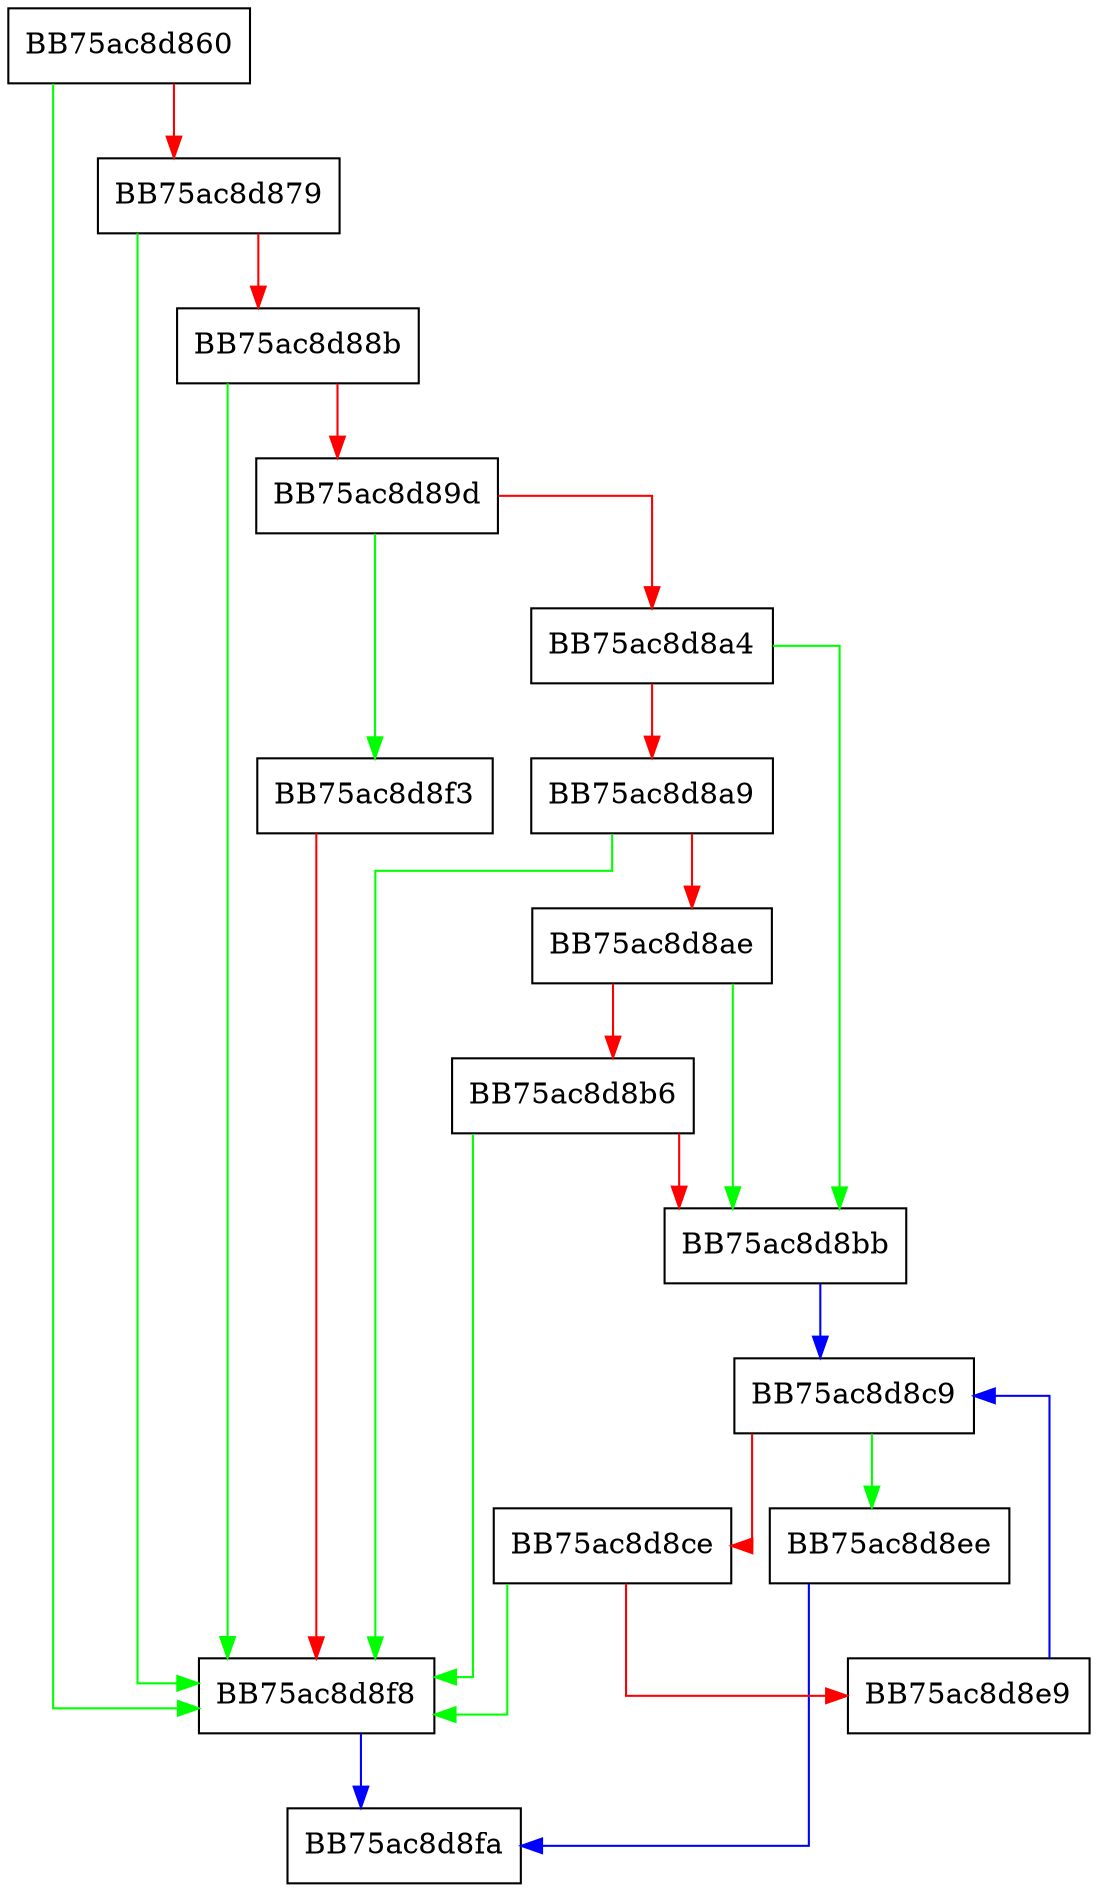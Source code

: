 digraph IsManualRescanEligible {
  node [shape="box"];
  graph [splines=ortho];
  BB75ac8d860 -> BB75ac8d8f8 [color="green"];
  BB75ac8d860 -> BB75ac8d879 [color="red"];
  BB75ac8d879 -> BB75ac8d8f8 [color="green"];
  BB75ac8d879 -> BB75ac8d88b [color="red"];
  BB75ac8d88b -> BB75ac8d8f8 [color="green"];
  BB75ac8d88b -> BB75ac8d89d [color="red"];
  BB75ac8d89d -> BB75ac8d8f3 [color="green"];
  BB75ac8d89d -> BB75ac8d8a4 [color="red"];
  BB75ac8d8a4 -> BB75ac8d8bb [color="green"];
  BB75ac8d8a4 -> BB75ac8d8a9 [color="red"];
  BB75ac8d8a9 -> BB75ac8d8f8 [color="green"];
  BB75ac8d8a9 -> BB75ac8d8ae [color="red"];
  BB75ac8d8ae -> BB75ac8d8bb [color="green"];
  BB75ac8d8ae -> BB75ac8d8b6 [color="red"];
  BB75ac8d8b6 -> BB75ac8d8f8 [color="green"];
  BB75ac8d8b6 -> BB75ac8d8bb [color="red"];
  BB75ac8d8bb -> BB75ac8d8c9 [color="blue"];
  BB75ac8d8c9 -> BB75ac8d8ee [color="green"];
  BB75ac8d8c9 -> BB75ac8d8ce [color="red"];
  BB75ac8d8ce -> BB75ac8d8f8 [color="green"];
  BB75ac8d8ce -> BB75ac8d8e9 [color="red"];
  BB75ac8d8e9 -> BB75ac8d8c9 [color="blue"];
  BB75ac8d8ee -> BB75ac8d8fa [color="blue"];
  BB75ac8d8f3 -> BB75ac8d8f8 [color="red"];
  BB75ac8d8f8 -> BB75ac8d8fa [color="blue"];
}